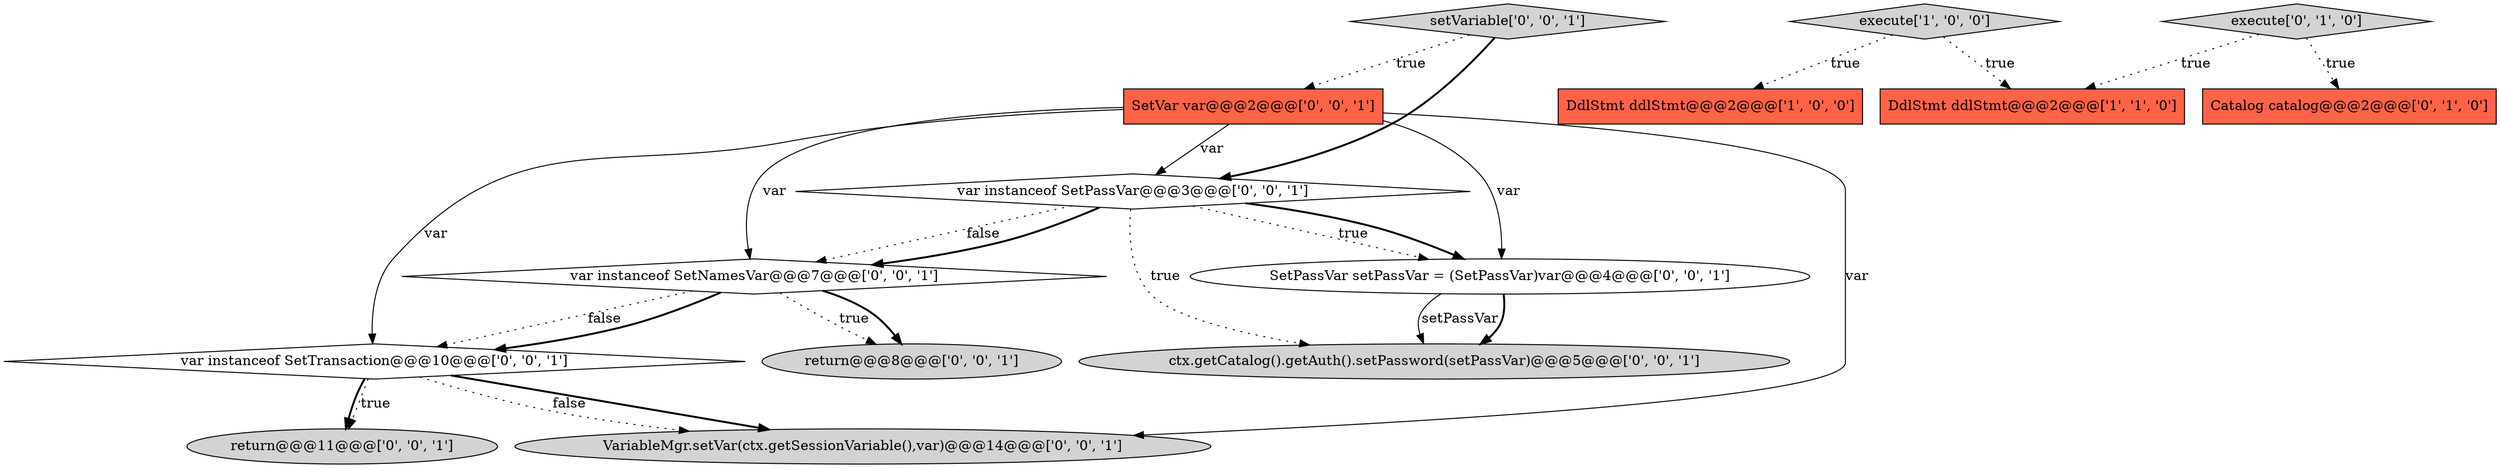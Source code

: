 digraph {
10 [style = filled, label = "ctx.getCatalog().getAuth().setPassword(setPassVar)@@@5@@@['0', '0', '1']", fillcolor = lightgray, shape = ellipse image = "AAA0AAABBB3BBB"];
13 [style = filled, label = "SetVar var@@@2@@@['0', '0', '1']", fillcolor = tomato, shape = box image = "AAA0AAABBB3BBB"];
2 [style = filled, label = "execute['1', '0', '0']", fillcolor = lightgray, shape = diamond image = "AAA0AAABBB1BBB"];
8 [style = filled, label = "VariableMgr.setVar(ctx.getSessionVariable(),var)@@@14@@@['0', '0', '1']", fillcolor = lightgray, shape = ellipse image = "AAA0AAABBB3BBB"];
11 [style = filled, label = "setVariable['0', '0', '1']", fillcolor = lightgray, shape = diamond image = "AAA0AAABBB3BBB"];
7 [style = filled, label = "var instanceof SetNamesVar@@@7@@@['0', '0', '1']", fillcolor = white, shape = diamond image = "AAA0AAABBB3BBB"];
12 [style = filled, label = "return@@@8@@@['0', '0', '1']", fillcolor = lightgray, shape = ellipse image = "AAA0AAABBB3BBB"];
4 [style = filled, label = "execute['0', '1', '0']", fillcolor = lightgray, shape = diamond image = "AAA0AAABBB2BBB"];
14 [style = filled, label = "SetPassVar setPassVar = (SetPassVar)var@@@4@@@['0', '0', '1']", fillcolor = white, shape = ellipse image = "AAA0AAABBB3BBB"];
0 [style = filled, label = "DdlStmt ddlStmt@@@2@@@['1', '0', '0']", fillcolor = tomato, shape = box image = "AAA0AAABBB1BBB"];
3 [style = filled, label = "Catalog catalog@@@2@@@['0', '1', '0']", fillcolor = tomato, shape = box image = "AAA0AAABBB2BBB"];
9 [style = filled, label = "var instanceof SetPassVar@@@3@@@['0', '0', '1']", fillcolor = white, shape = diamond image = "AAA0AAABBB3BBB"];
5 [style = filled, label = "return@@@11@@@['0', '0', '1']", fillcolor = lightgray, shape = ellipse image = "AAA0AAABBB3BBB"];
6 [style = filled, label = "var instanceof SetTransaction@@@10@@@['0', '0', '1']", fillcolor = white, shape = diamond image = "AAA0AAABBB3BBB"];
1 [style = filled, label = "DdlStmt ddlStmt@@@2@@@['1', '1', '0']", fillcolor = tomato, shape = box image = "AAA0AAABBB1BBB"];
13->7 [style = solid, label="var"];
4->3 [style = dotted, label="true"];
9->14 [style = dotted, label="true"];
14->10 [style = solid, label="setPassVar"];
7->6 [style = dotted, label="false"];
7->12 [style = dotted, label="true"];
7->6 [style = bold, label=""];
13->8 [style = solid, label="var"];
11->9 [style = bold, label=""];
4->1 [style = dotted, label="true"];
13->14 [style = solid, label="var"];
6->8 [style = bold, label=""];
9->10 [style = dotted, label="true"];
9->7 [style = dotted, label="false"];
2->1 [style = dotted, label="true"];
6->5 [style = dotted, label="true"];
7->12 [style = bold, label=""];
6->5 [style = bold, label=""];
9->14 [style = bold, label=""];
13->9 [style = solid, label="var"];
2->0 [style = dotted, label="true"];
11->13 [style = dotted, label="true"];
14->10 [style = bold, label=""];
13->6 [style = solid, label="var"];
6->8 [style = dotted, label="false"];
9->7 [style = bold, label=""];
}
